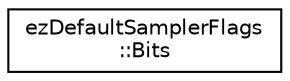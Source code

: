 digraph "Graphical Class Hierarchy"
{
 // LATEX_PDF_SIZE
  edge [fontname="Helvetica",fontsize="10",labelfontname="Helvetica",labelfontsize="10"];
  node [fontname="Helvetica",fontsize="10",shape=record];
  rankdir="LR";
  Node0 [label="ezDefaultSamplerFlags\l::Bits",height=0.2,width=0.4,color="black", fillcolor="white", style="filled",URL="$df/de5/structez_default_sampler_flags_1_1_bits.htm",tooltip=" "];
}
